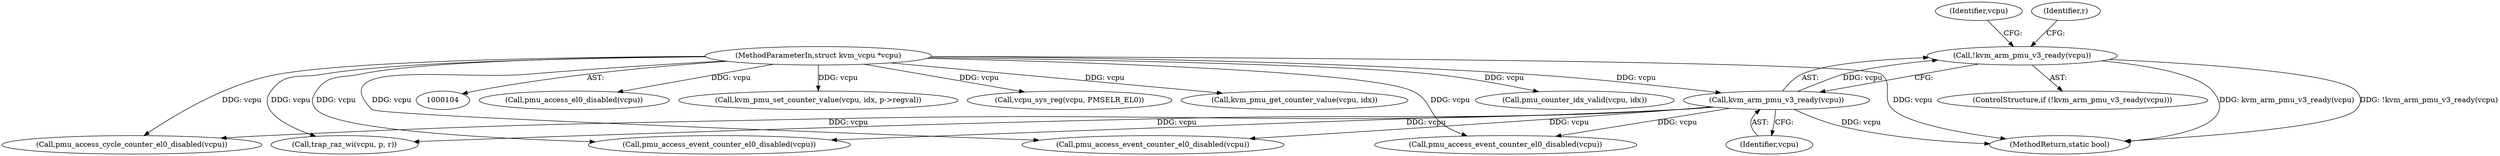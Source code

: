 digraph "0_linux_9e3f7a29694049edd728e2400ab57ad7553e5aa9@API" {
"1000111" [label="(Call,!kvm_arm_pmu_v3_ready(vcpu))"];
"1000112" [label="(Call,kvm_arm_pmu_v3_ready(vcpu))"];
"1000105" [label="(MethodParameterIn,struct kvm_vcpu *vcpu)"];
"1000246" [label="(Call,pmu_access_el0_disabled(vcpu))"];
"1000110" [label="(ControlStructure,if (!kvm_arm_pmu_v3_ready(vcpu)))"];
"1000116" [label="(Identifier,vcpu)"];
"1000105" [label="(MethodParameterIn,struct kvm_vcpu *vcpu)"];
"1000250" [label="(Call,kvm_pmu_set_counter_value(vcpu, idx, p->regval))"];
"1000147" [label="(Call,vcpu_sys_reg(vcpu, PMSELR_EL0))"];
"1000262" [label="(Call,kvm_pmu_get_counter_value(vcpu, idx))"];
"1000111" [label="(Call,!kvm_arm_pmu_v3_ready(vcpu))"];
"1000140" [label="(Call,pmu_access_event_counter_el0_disabled(vcpu))"];
"1000112" [label="(Call,kvm_arm_pmu_v3_ready(vcpu))"];
"1000235" [label="(Call,pmu_counter_idx_valid(vcpu, idx))"];
"1000210" [label="(Call,pmu_access_event_counter_el0_disabled(vcpu))"];
"1000267" [label="(MethodReturn,static bool)"];
"1000115" [label="(Call,trap_raz_wi(vcpu, p, r))"];
"1000113" [label="(Identifier,vcpu)"];
"1000186" [label="(Call,pmu_access_event_counter_el0_disabled(vcpu))"];
"1000160" [label="(Call,pmu_access_cycle_counter_el0_disabled(vcpu))"];
"1000123" [label="(Identifier,r)"];
"1000111" -> "1000110"  [label="AST: "];
"1000111" -> "1000112"  [label="CFG: "];
"1000112" -> "1000111"  [label="AST: "];
"1000116" -> "1000111"  [label="CFG: "];
"1000123" -> "1000111"  [label="CFG: "];
"1000111" -> "1000267"  [label="DDG: kvm_arm_pmu_v3_ready(vcpu)"];
"1000111" -> "1000267"  [label="DDG: !kvm_arm_pmu_v3_ready(vcpu)"];
"1000112" -> "1000111"  [label="DDG: vcpu"];
"1000112" -> "1000113"  [label="CFG: "];
"1000113" -> "1000112"  [label="AST: "];
"1000112" -> "1000267"  [label="DDG: vcpu"];
"1000105" -> "1000112"  [label="DDG: vcpu"];
"1000112" -> "1000115"  [label="DDG: vcpu"];
"1000112" -> "1000140"  [label="DDG: vcpu"];
"1000112" -> "1000160"  [label="DDG: vcpu"];
"1000112" -> "1000186"  [label="DDG: vcpu"];
"1000112" -> "1000210"  [label="DDG: vcpu"];
"1000105" -> "1000104"  [label="AST: "];
"1000105" -> "1000267"  [label="DDG: vcpu"];
"1000105" -> "1000115"  [label="DDG: vcpu"];
"1000105" -> "1000140"  [label="DDG: vcpu"];
"1000105" -> "1000147"  [label="DDG: vcpu"];
"1000105" -> "1000160"  [label="DDG: vcpu"];
"1000105" -> "1000186"  [label="DDG: vcpu"];
"1000105" -> "1000210"  [label="DDG: vcpu"];
"1000105" -> "1000235"  [label="DDG: vcpu"];
"1000105" -> "1000246"  [label="DDG: vcpu"];
"1000105" -> "1000250"  [label="DDG: vcpu"];
"1000105" -> "1000262"  [label="DDG: vcpu"];
}
